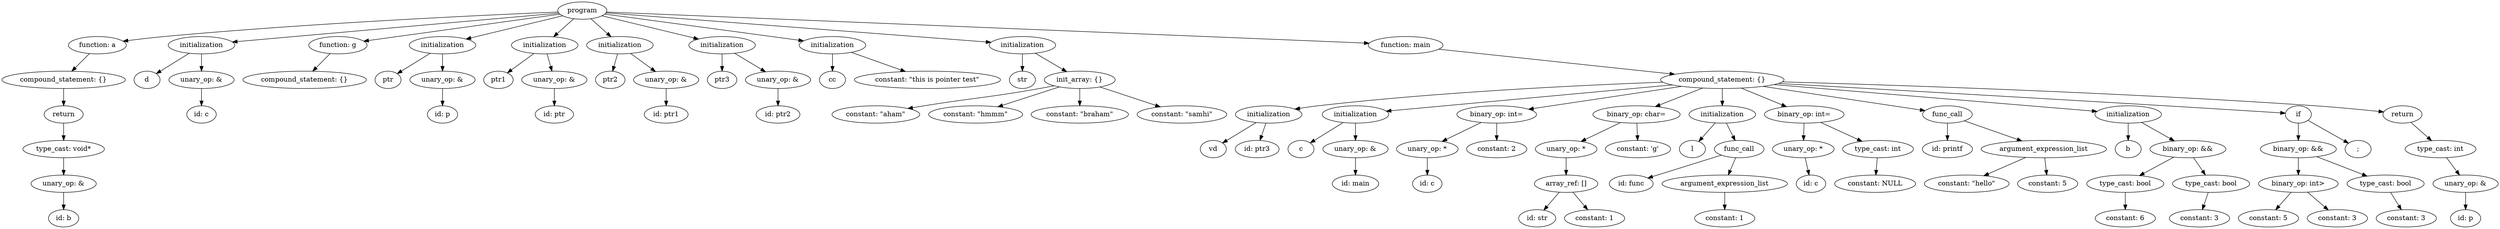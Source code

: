 strict digraph "" {
	graph [bb="0,0,5178.6,468"];
	node [label="\N"];
	151	[height=0.5,
		label=program,
		pos="1204,450",
		width=1.4082];
	11	[height=0.5,
		label="function: a",
		pos="198.04,378",
		width=1.6667];
	151 -> 11	[pos="e,251.37,386.35 1153.6,447.01 1020,441.49 646.11,424.54 336.04,396 311.64,393.75 284.9,390.62 261.51,387.65"];
	20	[height=0.5,
		label=initialization,
		pos="414.04,378",
		width=1.9167];
	151 -> 20	[pos="e,478.13,384.68 1155.5,444.7 1022,432.87 648.41,399.77 488.36,385.59"];
	28	[height=0.5,
		label="function: g",
		pos="697.04,378",
		width=1.6806];
	151 -> 28	[pos="e,750.64,386.4 1157.7,442.6 1066.6,430.03 864.15,402.07 760.64,387.78"];
	52	[height=0.5,
		label=initialization,
		pos="914.04,378",
		width=1.9167];
	151 -> 52	[pos="e,962.86,390.78 1163.4,439.19 1113.8,427.21 1029.4,406.86 972.76,393.17"];
	58	[height=0.5,
		label=initialization,
		pos="1126,378",
		width=1.9167];
	151 -> 58	[pos="e,1144.5,395.55 1186.3,433.12 1176.2,424 1163.3,412.4 1152,402.28"];
	64	[height=0.5,
		label=initialization,
		pos="1282,378",
		width=1.9167];
	151 -> 64	[pos="e,1263.6,395.55 1221.7,433.12 1231.9,424 1244.8,412.4 1256.1,402.28"];
	70	[height=0.5,
		label=initialization,
		pos="1494,378",
		width=1.9167];
	151 -> 70	[pos="e,1445.2,390.78 1244.7,439.19 1294.3,427.21 1378.6,406.86 1435.3,393.17"];
	75	[height=0.5,
		label=initialization,
		pos="1723,378",
		width=1.9167];
	151 -> 75	[pos="e,1663,387.09 1250.6,442.73 1341.9,430.41 1545.2,402.98 1652.9,388.46"];
	85	[height=0.5,
		label=initialization,
		pos="2117,378",
		width=1.9167];
	151 -> 85	[pos="e,2051.7,384.01 1253.1,445.24 1403.8,433.68 1860.4,398.67 2041.7,384.78"];
	150	[height=0.5,
		label="function: main",
		pos="2912,378",
		width=2.1528];
	151 -> 150	[pos="e,2836.3,382.1 1254.2,446.94 1493.7,437.13 2520.9,395.03 2826.2,382.52"];
	10	[height=0.5,
		label="compound_statement: {}",
		pos="128.04,306",
		width=3.5566];
	11 -> 10	[pos="e,144.99,323.96 181.45,360.41 172.69,351.65 161.77,340.73 152.1,331.06"];
	17	[height=0.5,
		label=d,
		pos="301.04,306",
		width=0.75];
	20 -> 17	[pos="e,320.24,318.9 388.4,361.12 370.76,350.19 347.35,335.69 329.19,324.44"];
	19	[height=0.5,
		label="unary_op: &",
		pos="414.04,306",
		width=1.8776];
	20 -> 19	[pos="e,414.04,324.1 414.04,359.7 414.04,351.98 414.04,342.71 414.04,334.11"];
	27	[height=0.5,
		label="compound_statement: {}",
		pos="628.04,306",
		width=3.5566];
	28 -> 27	[pos="e,644.75,323.96 680.69,360.41 672.13,351.73 661.5,340.95 652.03,331.34"];
	49	[height=0.5,
		label=ptr,
		pos="801.04,306",
		width=0.75];
	52 -> 49	[pos="e,820.24,318.9 888.4,361.12 870.76,350.19 847.35,335.69 829.19,324.44"];
	51	[height=0.5,
		label="unary_op: &",
		pos="914.04,306",
		width=1.8776];
	52 -> 51	[pos="e,914.04,324.1 914.04,359.7 914.04,351.98 914.04,342.71 914.04,334.11"];
	55	[height=0.5,
		label=ptr1,
		pos="1030,306",
		width=0.84854];
	58 -> 55	[pos="e,1048.6,320.56 1103.8,360.76 1089.8,350.57 1071.7,337.36 1056.9,326.58"];
	57	[height=0.5,
		label="unary_op: &",
		pos="1146,306",
		width=1.8776];
	58 -> 57	[pos="e,1141.2,324.1 1131,359.7 1133.2,351.9 1135.9,342.51 1138.4,333.83"];
	61	[height=0.5,
		label=ptr2,
		pos="1262,306",
		width=0.84854];
	64 -> 61	[pos="e,1266.9,324.1 1277.1,359.7 1274.9,351.9 1272.2,342.51 1269.7,333.83"];
	63	[height=0.5,
		label="unary_op: &",
		pos="1378,306",
		width=1.8776];
	64 -> 63	[pos="e,1355.9,323.15 1304.3,360.76 1317.1,351.4 1333.5,339.49 1347.5,329.26"];
	67	[height=0.5,
		label=ptr3,
		pos="1494,306",
		width=0.84854];
	70 -> 67	[pos="e,1494,324.1 1494,359.7 1494,351.98 1494,342.71 1494,334.11"];
	69	[height=0.5,
		label="unary_op: &",
		pos="1610,306",
		width=1.8776];
	70 -> 69	[pos="e,1584.1,322.66 1520.1,361.29 1536.3,351.47 1557.5,338.71 1575.2,328.03"];
	73	[height=0.5,
		label=cc,
		pos="1723,306",
		width=0.75];
	75 -> 73	[pos="e,1723,324.1 1723,359.7 1723,351.98 1723,342.71 1723,334.11"];
	74	[height=0.5,
		label="constant: \"this is pointer test\"",
		pos="1920,306",
		width=4.2083];
	75 -> 74	[pos="e,1874.5,323.18 1762.4,363 1791.7,352.59 1832.1,338.24 1864.7,326.67"];
	79	[height=0.5,
		label=str,
		pos="2117,306",
		width=0.75];
	85 -> 79	[pos="e,2117,324.1 2117,359.7 2117,351.98 2117,342.71 2117,334.11"];
	84	[height=0.5,
		label="init_array: {}",
		pos="2236,306",
		width=2.0417];
	85 -> 84	[pos="e,2209,322.9 2143.7,361.29 2160.3,351.54 2181.8,338.89 2199.9,328.25"];
	149	[height=0.5,
		label="compound_statement: {}",
		pos="3569,306",
		width=3.5566];
	150 -> 149	[pos="e,3470.3,317.52 2980.8,369.67 3094.8,357.52 3324,333.1 3460.2,318.59"];
	9	[height=0.5,
		label=return,
		pos="128.04,234",
		width=1.125];
	10 -> 9	[pos="e,128.04,252.1 128.04,287.7 128.04,279.98 128.04,270.71 128.04,262.11"];
	18	[height=0.5,
		label="id: c",
		pos="414.04,234",
		width=0.84854];
	19 -> 18	[pos="e,414.04,252.1 414.04,287.7 414.04,279.98 414.04,270.71 414.04,262.11"];
	50	[height=0.5,
		label="id: p",
		pos="914.04,234",
		width=0.86659];
	51 -> 50	[pos="e,914.04,252.1 914.04,287.7 914.04,279.98 914.04,270.71 914.04,262.11"];
	56	[height=0.5,
		label="id: ptr",
		pos="1146,234",
		width=1.1013];
	57 -> 56	[pos="e,1146,252.1 1146,287.7 1146,279.98 1146,270.71 1146,262.11"];
	62	[height=0.5,
		label="id: ptr1",
		pos="1378,234",
		width=1.2639];
	63 -> 62	[pos="e,1378,252.1 1378,287.7 1378,279.98 1378,270.71 1378,262.11"];
	68	[height=0.5,
		label="id: ptr2",
		pos="1610,234",
		width=1.2639];
	69 -> 68	[pos="e,1610,252.1 1610,287.7 1610,279.98 1610,270.71 1610,262.11"];
	80	[height=0.5,
		label="constant: \"aham\"",
		pos="1813,234",
		width=2.5278];
	84 -> 80	[pos="e,1879.2,246.43 2182.5,293.61 2172.7,291.65 2162.6,289.69 2153,288 2046.8,269.17 2019.5,269.04 1913,252 1905.3,250.77 1897.3,249.45 \
1889.3,248.12"];
	81	[height=0.5,
		label="constant: \"hmmm\"",
		pos="2020,234",
		width=2.7083];
	84 -> 81	[pos="e,2066.1,249.93 2193.6,291.25 2159.9,280.33 2112.4,264.95 2075.7,253.03"];
	82	[height=0.5,
		label="constant: \"braham\"",
		pos="2236,234",
		width=2.7984];
	84 -> 82	[pos="e,2236,252.1 2236,287.7 2236,279.98 2236,270.71 2236,262.11"];
	83	[height=0.5,
		label="constant: \"samhi\"",
		pos="2448,234",
		width=2.5833];
	84 -> 83	[pos="e,2402.9,249.89 2277.9,291.17 2310.9,280.28 2357.1,265.01 2393.1,253.14"];
	93	[height=0.5,
		label=initialization,
		pos="2628,234",
		width=1.9167];
	149 -> 93	[pos="e,2682.4,245.12 3445.7,301.15 3281.8,295.13 2983.4,281.04 2730,252 2717.8,250.6 2704.8,248.72 2692.3,246.73"];
	99	[height=0.5,
		label=initialization,
		pos="2808,234",
		width=1.9167];
	149 -> 99	[pos="e,2871.9,240.87 3465.2,295.45 3309.3,281.11 3018.6,254.37 2882.2,241.82"];
	103	[height=0.5,
		label="binary_op: int=",
		pos="3101,234",
		width=2.2929];
	149 -> 103	[pos="e,3167.2,244.89 3484.8,292.4 3397.3,279.32 3261.6,259.02 3177.2,246.4"];
	109	[height=0.5,
		label="binary_op: char=",
		pos="3391,234",
		width=2.5139];
	149 -> 109	[pos="e,3430,250.31 3527.8,288.76 3501.4,278.4 3467.1,264.91 3439.4,254.03"];
	117	[height=0.5,
		label=initialization,
		pos="3569,234",
		width=1.9167];
	149 -> 117	[pos="e,3569,252.1 3569,287.7 3569,279.98 3569,270.71 3569,262.11"];
	122	[height=0.5,
		label="binary_op: int=",
		pos="3739,234",
		width=2.2929];
	149 -> 122	[pos="e,3702.2,250.19 3608.5,288.76 3633.6,278.41 3666.3,264.93 3692.7,254.06"];
	127	[height=0.5,
		label=func_call,
		pos="4036,234",
		width=1.4306];
	149 -> 127	[pos="e,3989.6,241.96 3653.1,292.4 3747.5,278.25 3898.2,255.66 3979.6,243.47"];
	136	[height=0.5,
		label=initialization,
		pos="4411,234",
		width=1.9167];
	149 -> 136	[pos="e,4346.4,240.38 3676.1,296.1 3849.3,281.7 4186.6,253.66 4336.3,241.21"];
	144	[height=0.5,
		label=if,
		pos="4764,234",
		width=0.75];
	149 -> 144	[pos="e,4737.1,236.7 3685.6,298.44 3860.2,288.58 4200.2,269.25 4489,252 4574.1,246.92 4674,240.67 4726.9,237.35"];
	148	[height=0.5,
		label=return,
		pos="4980,234",
		width=1.125];
	149 -> 148	[pos="e,4941.1,239.26 3693.7,301.74 3916,295.46 4395.9,279.77 4800,252 4844.4,248.96 4894.7,244.08 4930.8,240.33"];
	8	[height=0.5,
		label="type_cast: void*",
		pos="128.04,162",
		width=2.3472];
	9 -> 8	[pos="e,128.04,180.1 128.04,215.7 128.04,207.98 128.04,198.71 128.04,190.11"];
	91	[height=0.5,
		label=vd,
		pos="2513,162",
		width=0.75];
	93 -> 91	[pos="e,2532.3,174.74 2602.2,217.29 2584,206.21 2559.6,191.37 2541,180"];
	92	[height=0.5,
		label="id: ptr3",
		pos="2604,162",
		width=1.2639];
	93 -> 92	[pos="e,2610,180.28 2622.2,216.05 2619.5,208.18 2616.3,198.62 2613.2,189.79"];
	96	[height=0.5,
		label=c,
		pos="2695,162",
		width=0.75];
	99 -> 96	[pos="e,2714.2,174.9 2782.4,217.12 2764.8,206.19 2741.3,191.69 2723.2,180.44"];
	98	[height=0.5,
		label="unary_op: &",
		pos="2808,162",
		width=1.8776];
	99 -> 98	[pos="e,2808,180.1 2808,215.7 2808,207.98 2808,198.71 2808,190.11"];
	101	[height=0.5,
		label="unary_op: *",
		pos="2957,162",
		width=1.7693];
	103 -> 101	[pos="e,2987.8,177.94 3068.7,217.29 3047.4,206.95 3019.4,193.33 2996.8,182.32"];
	102	[height=0.5,
		label="constant: 2",
		pos="3101,162",
		width=1.7361];
	103 -> 102	[pos="e,3101,180.1 3101,215.7 3101,207.98 3101,198.71 3101,190.11"];
	107	[height=0.5,
		label="unary_op: *",
		pos="3245,162",
		width=1.7693];
	109 -> 107	[pos="e,3276,177.86 3357.9,217.12 3336.3,206.76 3308,193.19 3285.1,182.23"];
	108	[height=0.5,
		label="constant: 'g'",
		pos="3394,162",
		width=1.8776];
	109 -> 108	[pos="e,3393.3,180.1 3391.8,215.7 3392.1,207.98 3392.5,198.71 3392.9,190.11"];
	112	[height=0.5,
		label=l,
		pos="3507,162",
		width=0.75];
	117 -> 112	[pos="e,3520.4,178.04 3554.3,216.41 3546.2,207.22 3536,195.67 3527.1,185.66"];
	116	[height=0.5,
		label=func_call,
		pos="3604,162",
		width=1.4306];
	117 -> 116	[pos="e,3595.6,179.79 3577.5,216.05 3581.6,207.89 3586.6,197.91 3591.1,188.82"];
	119	[height=0.5,
		label="unary_op: *",
		pos="3737,162",
		width=1.7693];
	122 -> 119	[pos="e,3737.5,180.1 3738.5,215.7 3738.3,207.98 3738.1,198.71 3737.8,190.11"];
	121	[height=0.5,
		label="type_cast: int",
		pos="3892,162",
		width=2.0417];
	122 -> 121	[pos="e,3859,178.13 3773,217.46 3795.6,207.12 3825.5,193.44 3849.7,182.38"];
	123	[height=0.5,
		label="id: printf",
		pos="4036,162",
		width=1.4444];
	127 -> 123	[pos="e,4036,180.1 4036,215.7 4036,207.98 4036,198.71 4036,190.11"];
	125	[height=0.5,
		label=argument_expression_list,
		pos="4236,162",
		width=3.6111];
	127 -> 125	[pos="e,4190.6,178.92 4071.3,220.65 4101.7,210.03 4145.9,194.53 4180.9,182.28"];
	130	[height=0.5,
		label=b,
		pos="4411,162",
		width=0.75];
	136 -> 130	[pos="e,4411,180.1 4411,215.7 4411,207.98 4411,198.71 4411,190.11"];
	135	[height=0.5,
		label="binary_op: &&",
		pos="4535,162",
		width=2.1845];
	136 -> 135	[pos="e,4506.7,178.98 4438.6,217.46 4456.1,207.59 4478.9,194.68 4498,183.91"];
	142	[height=0.5,
		label="binary_op: &&",
		pos="4764,162",
		width=2.1845];
	144 -> 142	[pos="e,4764,180.1 4764,215.7 4764,207.98 4764,198.71 4764,190.11"];
	143	[height=0.5,
		label=";",
		pos="4888,162",
		width=0.75];
	144 -> 143	[pos="e,4868.2,174.22 4784,221.75 4804.3,210.27 4836.1,192.33 4859.2,179.3"];
	147	[height=0.5,
		label="type_cast: int",
		pos="5059,162",
		width=2.0417];
	148 -> 147	[pos="e,5040.5,179.47 4997.6,217.46 5007.9,208.3 5021.2,196.53 5032.8,186.27"];
	7	[height=0.5,
		label="unary_op: &",
		pos="128.04,90",
		width=1.8776];
	8 -> 7	[pos="e,128.04,108.1 128.04,143.7 128.04,135.98 128.04,126.71 128.04,118.11"];
	97	[height=0.5,
		label="id: main",
		pos="2808,90",
		width=1.336];
	98 -> 97	[pos="e,2808,108.1 2808,143.7 2808,135.98 2808,126.71 2808,118.11"];
	100	[height=0.5,
		label="id: c",
		pos="2957,90",
		width=0.84854];
	101 -> 100	[pos="e,2957,108.1 2957,143.7 2957,135.98 2957,126.71 2957,118.11"];
	106	[height=0.5,
		label="array_ref: []",
		pos="3245,90",
		width=1.8234];
	107 -> 106	[pos="e,3245,108.1 3245,143.7 3245,135.98 3245,126.71 3245,118.11"];
	113	[height=0.5,
		label="id: func",
		pos="3380,90",
		width=1.2639];
	116 -> 113	[pos="e,3414.5,101.77 3567,149.44 3527.8,137.18 3465.9,117.82 3424.1,104.78"];
	115	[height=0.5,
		label=argument_expression_list,
		pos="3574,90",
		width=3.6111];
	116 -> 115	[pos="e,3581.4,108.28 3596.8,144.05 3593.4,136.09 3589.2,126.41 3585.4,117.51"];
	118	[height=0.5,
		label="id: c",
		pos="3753,90",
		width=0.84854];
	119 -> 118	[pos="e,3749.1,108.1 3741,143.7 3742.8,135.98 3744.9,126.71 3746.8,118.11"];
	120	[height=0.5,
		label="constant: NULL",
		pos="3886,90",
		width=2.3333];
	121 -> 120	[pos="e,3887.5,108.1 3890.6,143.7 3889.9,135.98 3889.1,126.71 3888.4,118.11"];
	124	[height=0.5,
		label="constant: \"hello\"",
		pos="4076,90",
		width=2.4373];
	125 -> 124	[pos="e,4111.7,106.59 4198.5,144.59 4175.4,134.46 4145.5,121.4 4121.1,110.71"];
	126	[height=0.5,
		label="constant: 5",
		pos="4244,90",
		width=1.7361];
	125 -> 126	[pos="e,4242.1,108.1 4238,143.7 4238.9,135.98 4240,126.71 4240.9,118.11"];
	133	[height=0.5,
		label="type_cast: bool",
		pos="4405,90",
		width=2.2222];
	135 -> 133	[pos="e,4434.4,106.82 4505.5,145.12 4487.1,135.18 4463.1,122.28 4443.2,111.57"];
	134	[height=0.5,
		label="type_cast: bool",
		pos="4583,90",
		width=2.2222];
	135 -> 134	[pos="e,4571.2,108.28 4546.7,144.05 4552.3,135.84 4559.2,125.79 4565.4,116.66"];
	139	[height=0.5,
		label="binary_op: int>",
		pos="4764,90",
		width=2.2929];
	142 -> 139	[pos="e,4764,108.1 4764,143.7 4764,135.98 4764,126.71 4764,118.11"];
	141	[height=0.5,
		label="type_cast: bool",
		pos="4945,90",
		width=2.2222];
	142 -> 141	[pos="e,4906.7,105.82 4802.4,146.15 4830,135.48 4867.4,121.02 4897,109.58"];
	146	[height=0.5,
		label="unary_op: &",
		pos="5111,90",
		width=1.8776];
	147 -> 146	[pos="e,5098.6,107.79 5071.6,144.05 5077.9,135.63 5085.6,125.28 5092.5,115.97"];
	6	[height=0.5,
		label="id: b",
		pos="128.04,18",
		width=0.86659];
	7 -> 6	[pos="e,128.04,36.104 128.04,71.697 128.04,63.983 128.04,54.712 128.04,46.112"];
	104	[height=0.5,
		label="id: str",
		pos="3185,18",
		width=1.0694];
	106 -> 104	[pos="e,3198.7,34.988 3230.8,72.411 3223.2,63.567 3213.8,52.531 3205.4,42.789"];
	105	[height=0.5,
		label="constant: 1",
		pos="3304,18",
		width=1.7361];
	106 -> 105	[pos="e,3289.7,35.956 3259,72.411 3266.3,63.82 3275.2,53.159 3283.3,43.627"];
	114	[height=0.5,
		label="constant: 1",
		pos="3574,18",
		width=1.7361];
	115 -> 114	[pos="e,3574,36.104 3574,71.697 3574,63.983 3574,54.712 3574,46.112"];
	131	[height=0.5,
		label="constant: 6",
		pos="4405,18",
		width=1.7361];
	133 -> 131	[pos="e,4405,36.104 4405,71.697 4405,63.983 4405,54.712 4405,46.112"];
	132	[height=0.5,
		label="constant: 3",
		pos="4559,18",
		width=1.7361];
	134 -> 132	[pos="e,4564.9,36.104 4577.1,71.697 4574.4,63.898 4571.2,54.509 4568.2,45.829"];
	137	[height=0.5,
		label="constant: 5",
		pos="4702,18",
		width=1.7361];
	139 -> 137	[pos="e,4716.9,35.789 4749,72.055 4741.4,63.457 4732,52.857 4723.6,43.397"];
	138	[height=0.5,
		label="constant: 3",
		pos="4845,18",
		width=1.7361];
	139 -> 138	[pos="e,4826.3,35.228 4783.2,72.411 4793.8,63.279 4807.1,51.809 4818.6,41.842"];
	140	[height=0.5,
		label="constant: 3",
		pos="4988,18",
		width=1.7361];
	141 -> 140	[pos="e,4977.7,35.789 4955.4,72.055 4960.5,63.801 4966.7,53.701 4972.4,44.538"];
	145	[height=0.5,
		label="id: p",
		pos="5111,18",
		width=0.86659];
	146 -> 145	[pos="e,5111,36.104 5111,71.697 5111,63.983 5111,54.712 5111,46.112"];
}
